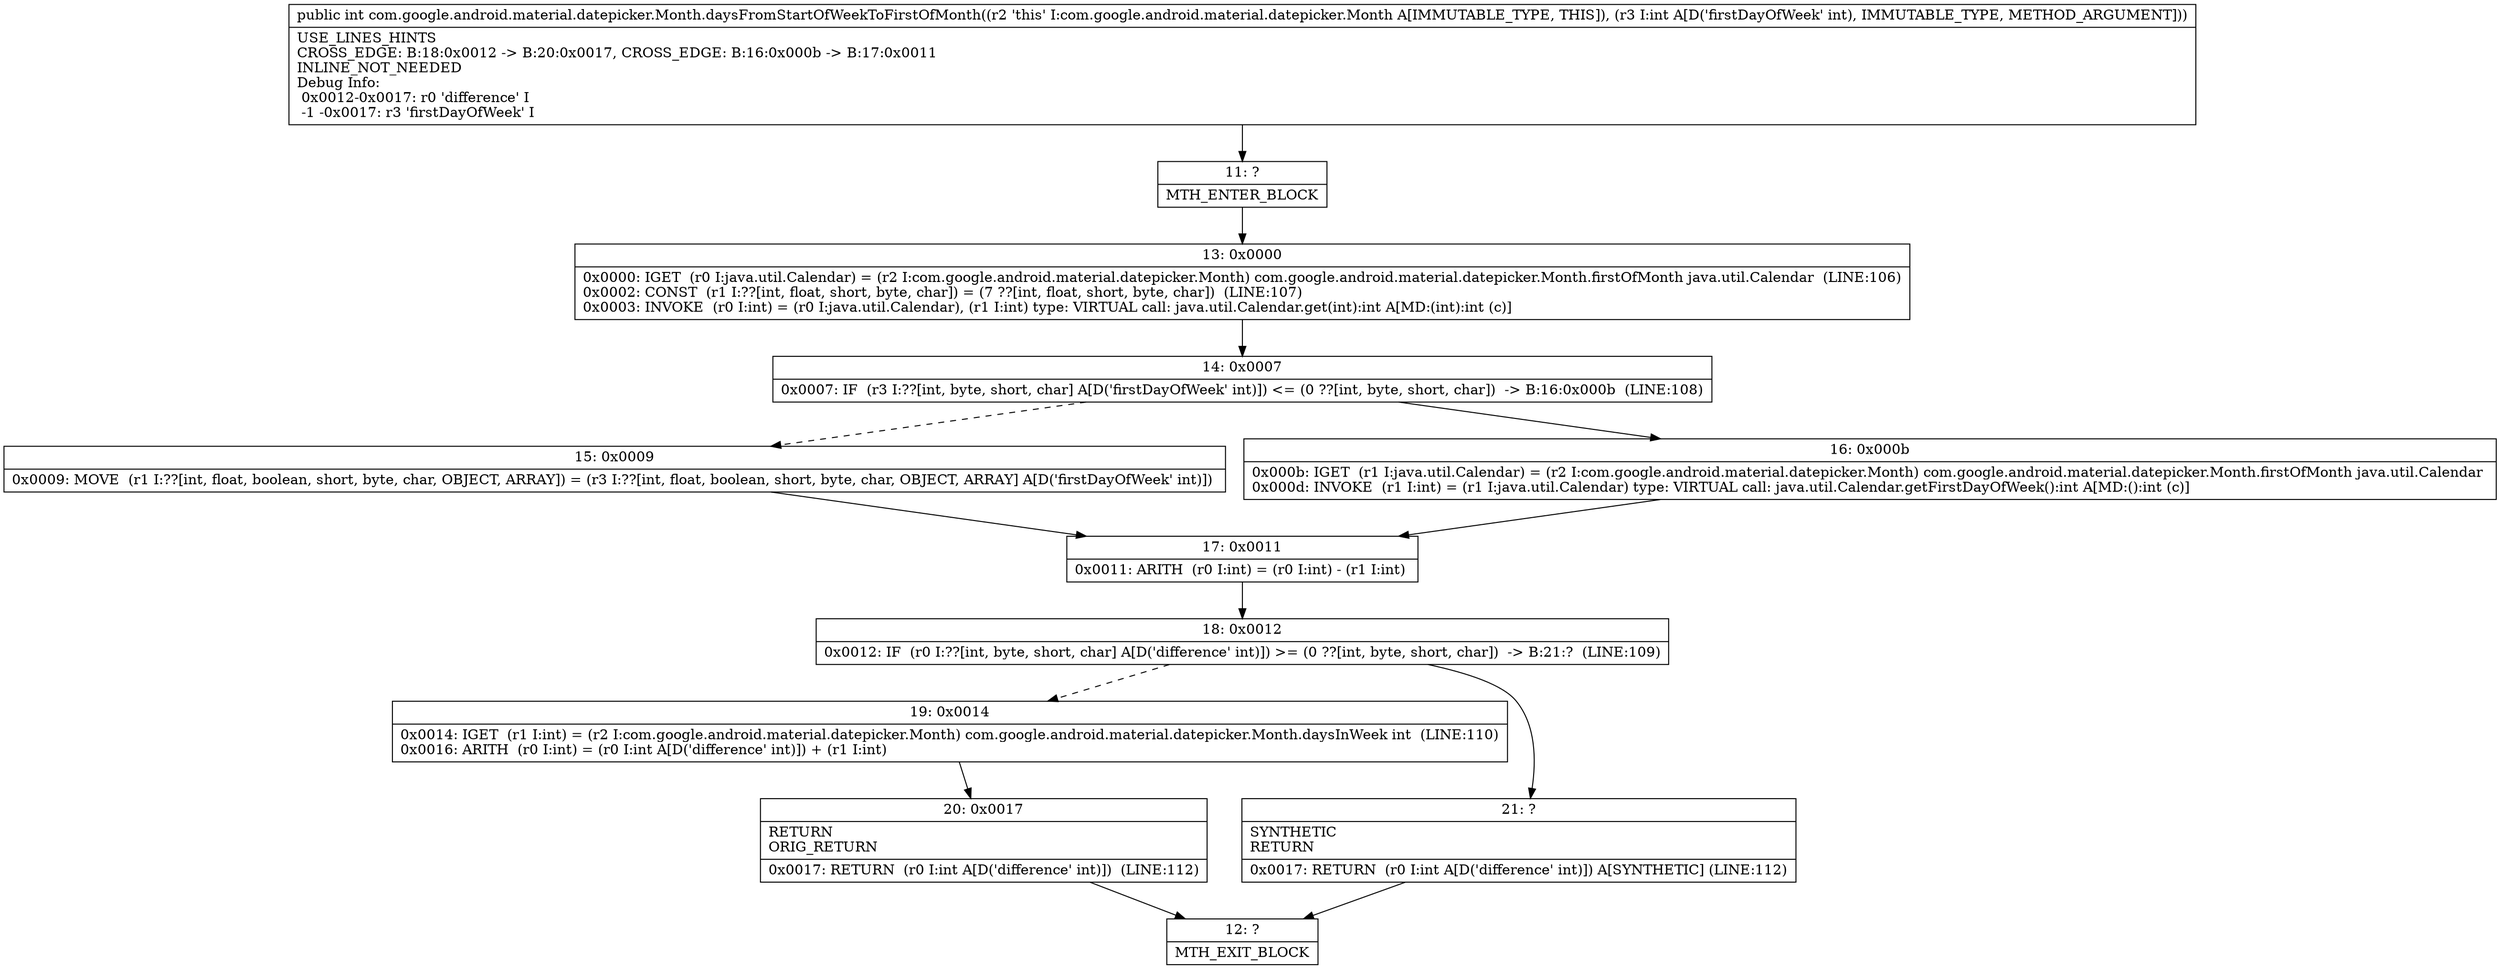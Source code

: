 digraph "CFG forcom.google.android.material.datepicker.Month.daysFromStartOfWeekToFirstOfMonth(I)I" {
Node_11 [shape=record,label="{11\:\ ?|MTH_ENTER_BLOCK\l}"];
Node_13 [shape=record,label="{13\:\ 0x0000|0x0000: IGET  (r0 I:java.util.Calendar) = (r2 I:com.google.android.material.datepicker.Month) com.google.android.material.datepicker.Month.firstOfMonth java.util.Calendar  (LINE:106)\l0x0002: CONST  (r1 I:??[int, float, short, byte, char]) = (7 ??[int, float, short, byte, char])  (LINE:107)\l0x0003: INVOKE  (r0 I:int) = (r0 I:java.util.Calendar), (r1 I:int) type: VIRTUAL call: java.util.Calendar.get(int):int A[MD:(int):int (c)]\l}"];
Node_14 [shape=record,label="{14\:\ 0x0007|0x0007: IF  (r3 I:??[int, byte, short, char] A[D('firstDayOfWeek' int)]) \<= (0 ??[int, byte, short, char])  \-\> B:16:0x000b  (LINE:108)\l}"];
Node_15 [shape=record,label="{15\:\ 0x0009|0x0009: MOVE  (r1 I:??[int, float, boolean, short, byte, char, OBJECT, ARRAY]) = (r3 I:??[int, float, boolean, short, byte, char, OBJECT, ARRAY] A[D('firstDayOfWeek' int)]) \l}"];
Node_17 [shape=record,label="{17\:\ 0x0011|0x0011: ARITH  (r0 I:int) = (r0 I:int) \- (r1 I:int) \l}"];
Node_18 [shape=record,label="{18\:\ 0x0012|0x0012: IF  (r0 I:??[int, byte, short, char] A[D('difference' int)]) \>= (0 ??[int, byte, short, char])  \-\> B:21:?  (LINE:109)\l}"];
Node_19 [shape=record,label="{19\:\ 0x0014|0x0014: IGET  (r1 I:int) = (r2 I:com.google.android.material.datepicker.Month) com.google.android.material.datepicker.Month.daysInWeek int  (LINE:110)\l0x0016: ARITH  (r0 I:int) = (r0 I:int A[D('difference' int)]) + (r1 I:int) \l}"];
Node_20 [shape=record,label="{20\:\ 0x0017|RETURN\lORIG_RETURN\l|0x0017: RETURN  (r0 I:int A[D('difference' int)])  (LINE:112)\l}"];
Node_12 [shape=record,label="{12\:\ ?|MTH_EXIT_BLOCK\l}"];
Node_21 [shape=record,label="{21\:\ ?|SYNTHETIC\lRETURN\l|0x0017: RETURN  (r0 I:int A[D('difference' int)]) A[SYNTHETIC] (LINE:112)\l}"];
Node_16 [shape=record,label="{16\:\ 0x000b|0x000b: IGET  (r1 I:java.util.Calendar) = (r2 I:com.google.android.material.datepicker.Month) com.google.android.material.datepicker.Month.firstOfMonth java.util.Calendar \l0x000d: INVOKE  (r1 I:int) = (r1 I:java.util.Calendar) type: VIRTUAL call: java.util.Calendar.getFirstDayOfWeek():int A[MD:():int (c)]\l}"];
MethodNode[shape=record,label="{public int com.google.android.material.datepicker.Month.daysFromStartOfWeekToFirstOfMonth((r2 'this' I:com.google.android.material.datepicker.Month A[IMMUTABLE_TYPE, THIS]), (r3 I:int A[D('firstDayOfWeek' int), IMMUTABLE_TYPE, METHOD_ARGUMENT]))  | USE_LINES_HINTS\lCROSS_EDGE: B:18:0x0012 \-\> B:20:0x0017, CROSS_EDGE: B:16:0x000b \-\> B:17:0x0011\lINLINE_NOT_NEEDED\lDebug Info:\l  0x0012\-0x0017: r0 'difference' I\l  \-1 \-0x0017: r3 'firstDayOfWeek' I\l}"];
MethodNode -> Node_11;Node_11 -> Node_13;
Node_13 -> Node_14;
Node_14 -> Node_15[style=dashed];
Node_14 -> Node_16;
Node_15 -> Node_17;
Node_17 -> Node_18;
Node_18 -> Node_19[style=dashed];
Node_18 -> Node_21;
Node_19 -> Node_20;
Node_20 -> Node_12;
Node_21 -> Node_12;
Node_16 -> Node_17;
}

